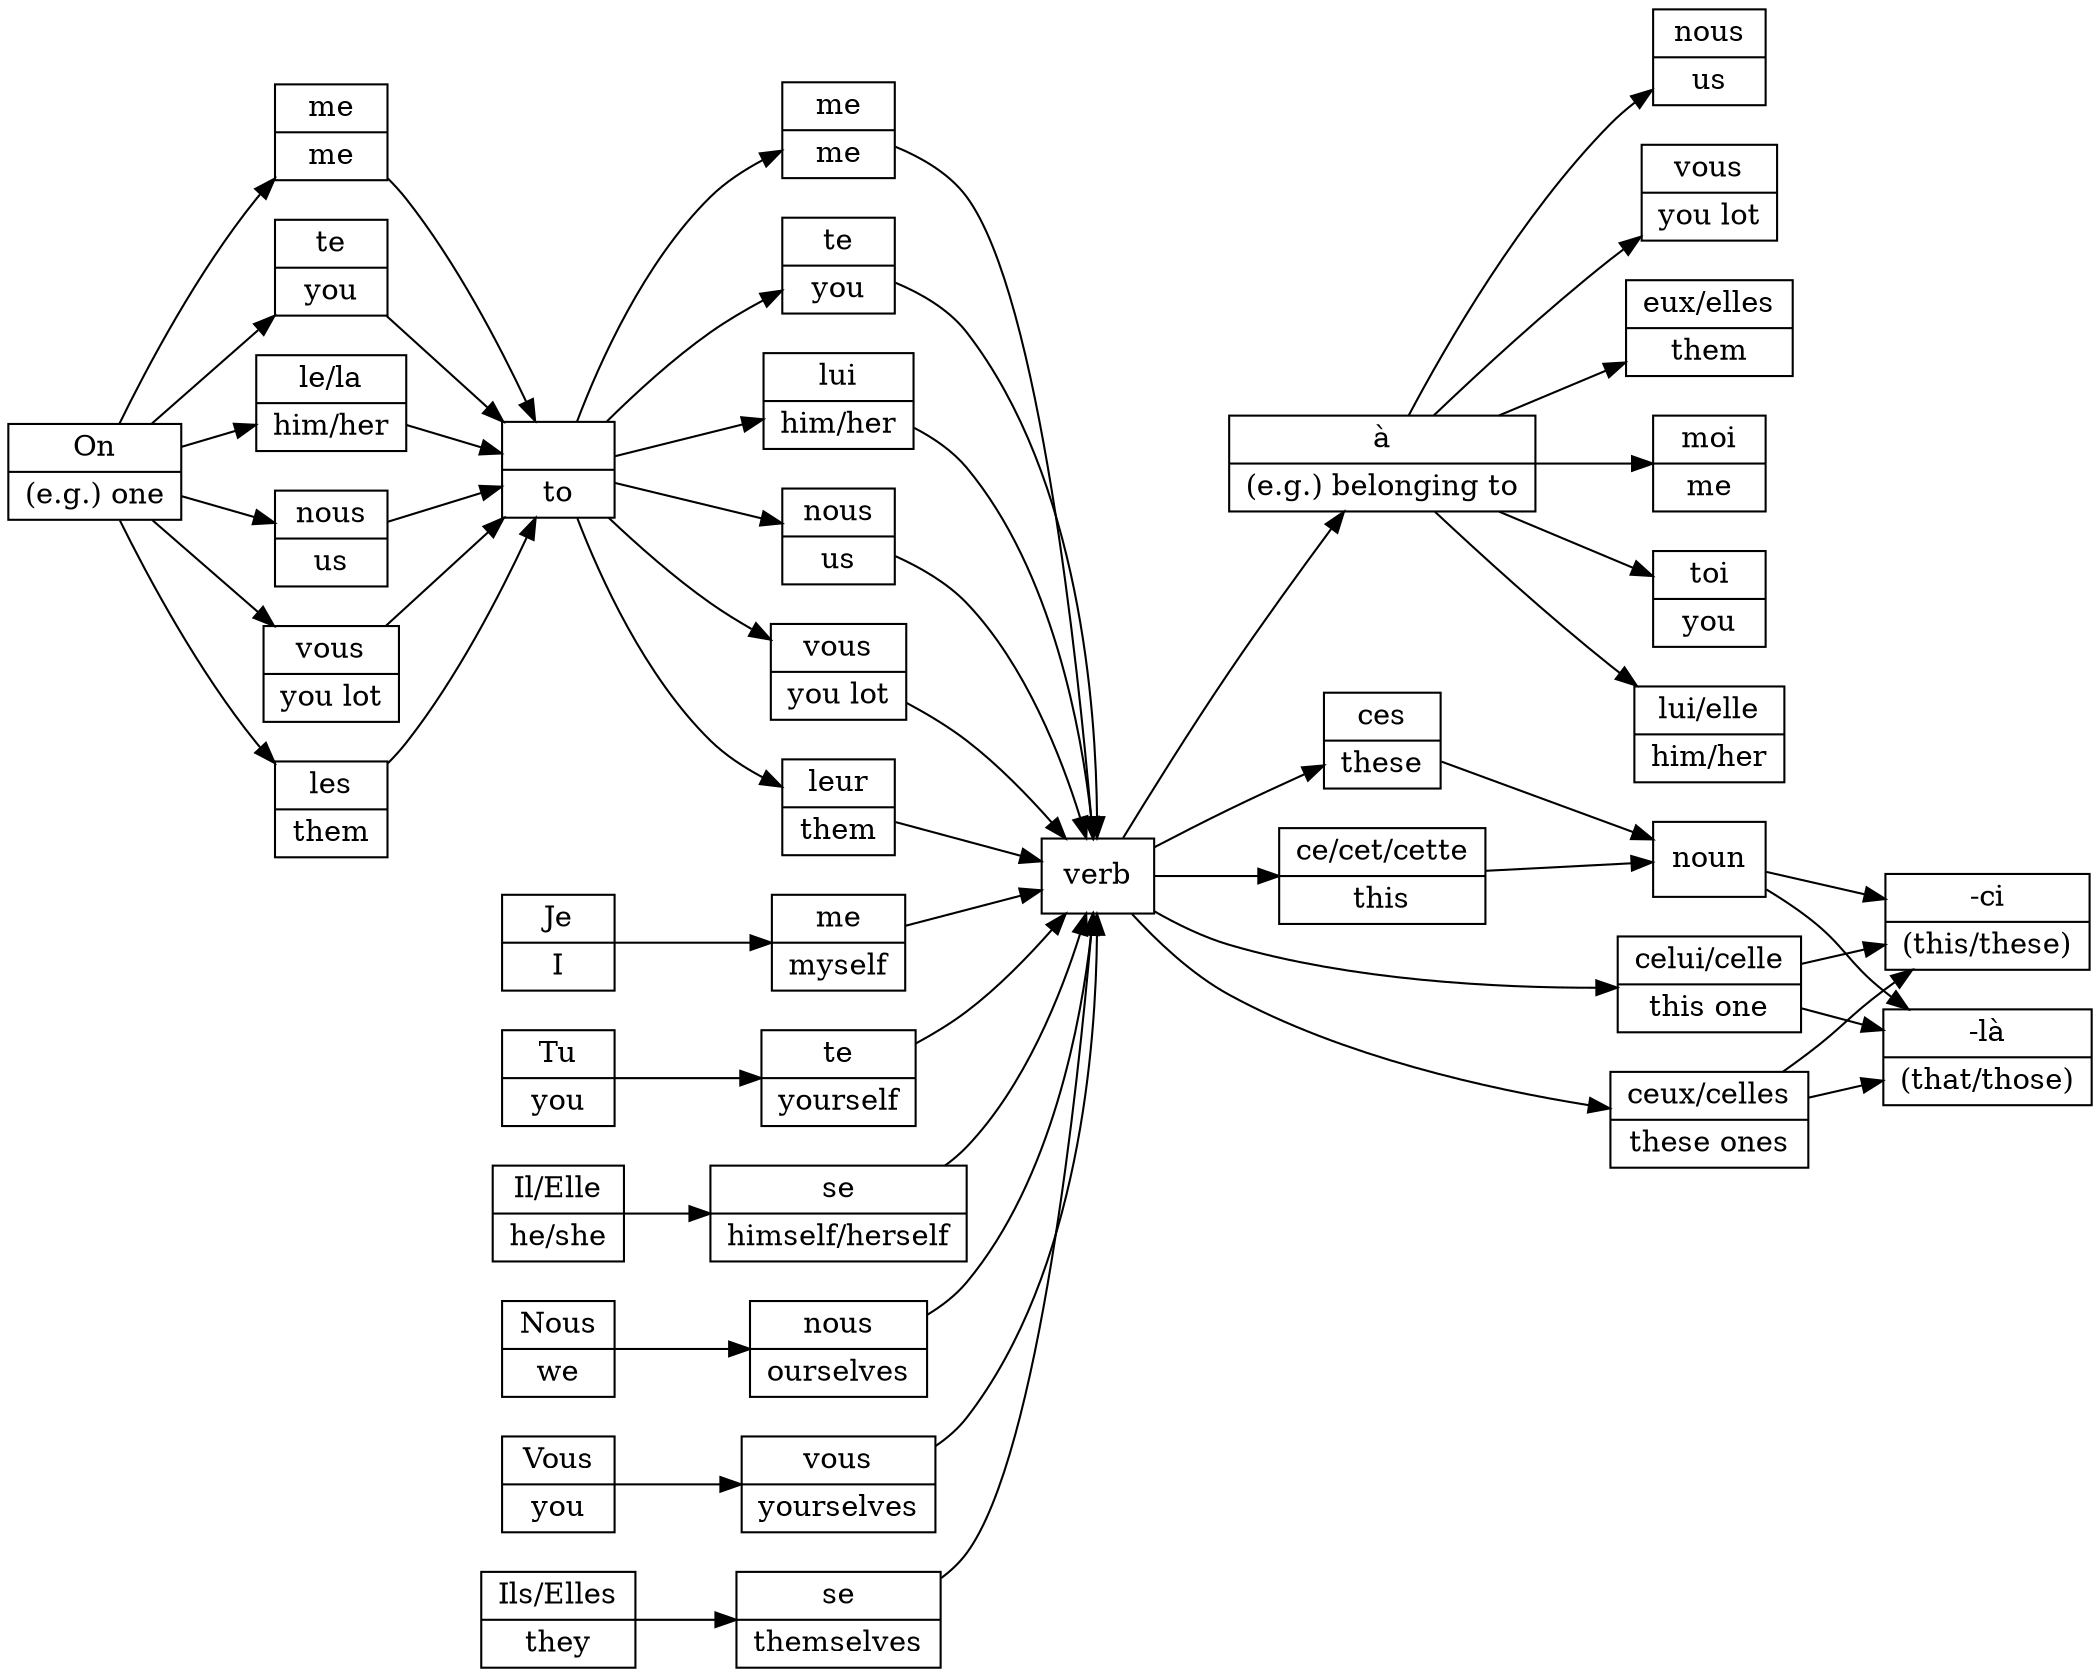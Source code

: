 #
# French pronoun graph
# Based on http://www.frenchlanguageguide.com/grammar/pronouns.asp
#
# dot is the only one that makes sense for this one
#

digraph verbs {
  node [shape=record];
  rankdir=LR;

  on [label="{On}|{(e.g.) one}"];

  # Direct
  d_me [label="{me}|{me}"];
  d_te [label="{te}|{you}"];
  d_le [label="{le/la}|{him/her}"];
  d_nous [label="{nous}|{us}"];
  d_vous [label="{vous}|{you lot}"];
  d_les [label="{les}|{them}"];
  to [label="{}|{to}"];
   on -> d_me
   d_me -> to
   on -> d_te
   d_te -> to
   on -> d_le
   d_le -> to
   on -> d_nous
   d_nous -> to
   on -> d_vous
   d_vous -> to
   on -> d_les
   d_les -> to

  # Indirect
  i_me [label="{me}|{me}"];
  i_te [label="{te}|{you}"];
  i_lui [label="{lui}|{him/her}"];
  i_nous [label="{nous}|{us}"];
  i_vous [label="{vous}|{you lot}"];
  i_leur [label="{leur}|{them}"];
  verb [label="verb"];
   to -> i_me
   i_me -> verb
   to -> i_te
   i_te -> verb
   to -> i_lui
   i_lui -> verb
   to -> i_nous
   i_nous -> verb
   to -> i_vous
   i_vous -> verb
   to -> i_leur
   i_leur -> verb

  # Reflexive
  je [label="{Je}|{I}"];
  r_me [label="{me}|{myself}"];
   je -> r_me
  tu [label="{Tu}|{you}"];
  r_te [label="{te}|{yourself}"];
   tu -> r_te
  il [label="{Il/Elle}|{he/she}"];
  r_se [label="{se}|{himself/herself}"];
   il -> r_se
  nous [label="{Nous}|{we}"];
  r_nous [label="{nous}|{ourselves}"];
   nous -> r_nous
  vous [label="{Vous}|{you}"];
  r_vous [label="{vous}|{yourselves}"];
   vous -> r_vous
  ils [label="{Ils/Elles}|{they}"];
  r_pse [label="{se}|{themselves}"];
   ils -> r_pse
   r_me -> verb
   r_te -> verb
   r_se -> verb
   r_nous -> verb
   r_vous -> verb
   r_pse -> verb   

  a [label="{à}|{(e.g.) belonging to}"]
   verb -> a

  # Disjunctive
  dj_moi [label="{moi}|{me}"];
  dj_toi [label="{toi}|{you}"];
  dj_lui [label="{lui/elle}|{him/her}"];
  dj_nous [label="{nous}|{us}"];
  dj_vous [label="{vous}|{you lot}"];
  dj_eux [label="{eux/elles}|{them}"];
   a -> dj_moi
   a -> dj_toi
   a -> dj_lui
   a -> dj_nous
   a -> dj_vous
   a -> dj_eux

  # Demonstrative adjectives
  da_ce [label="{ce/cet/cette}|{this}"];
  da_ces [label="{ces}|{these}"];
  noun [label="noun"];
   da_ce -> noun
   da_ces -> noun
   verb -> da_ce
   verb -> da_ces
  ci [label="{-ci}|{(this/these)}"];
  là [label="{-là}|{(that/those)}"];
   noun -> ci
   noun -> là

  # Demonstrative pronouns
  dp_celui [label="{celui/celle}|{this one}"];
  dp_ceux [label="{ceux/celles}|{these ones}"];
   dp_celui -> ci
   dp_celui -> là
   dp_ceux -> ci
   dp_ceux -> là
   verb -> dp_celui
   verb -> dp_ceux
}
